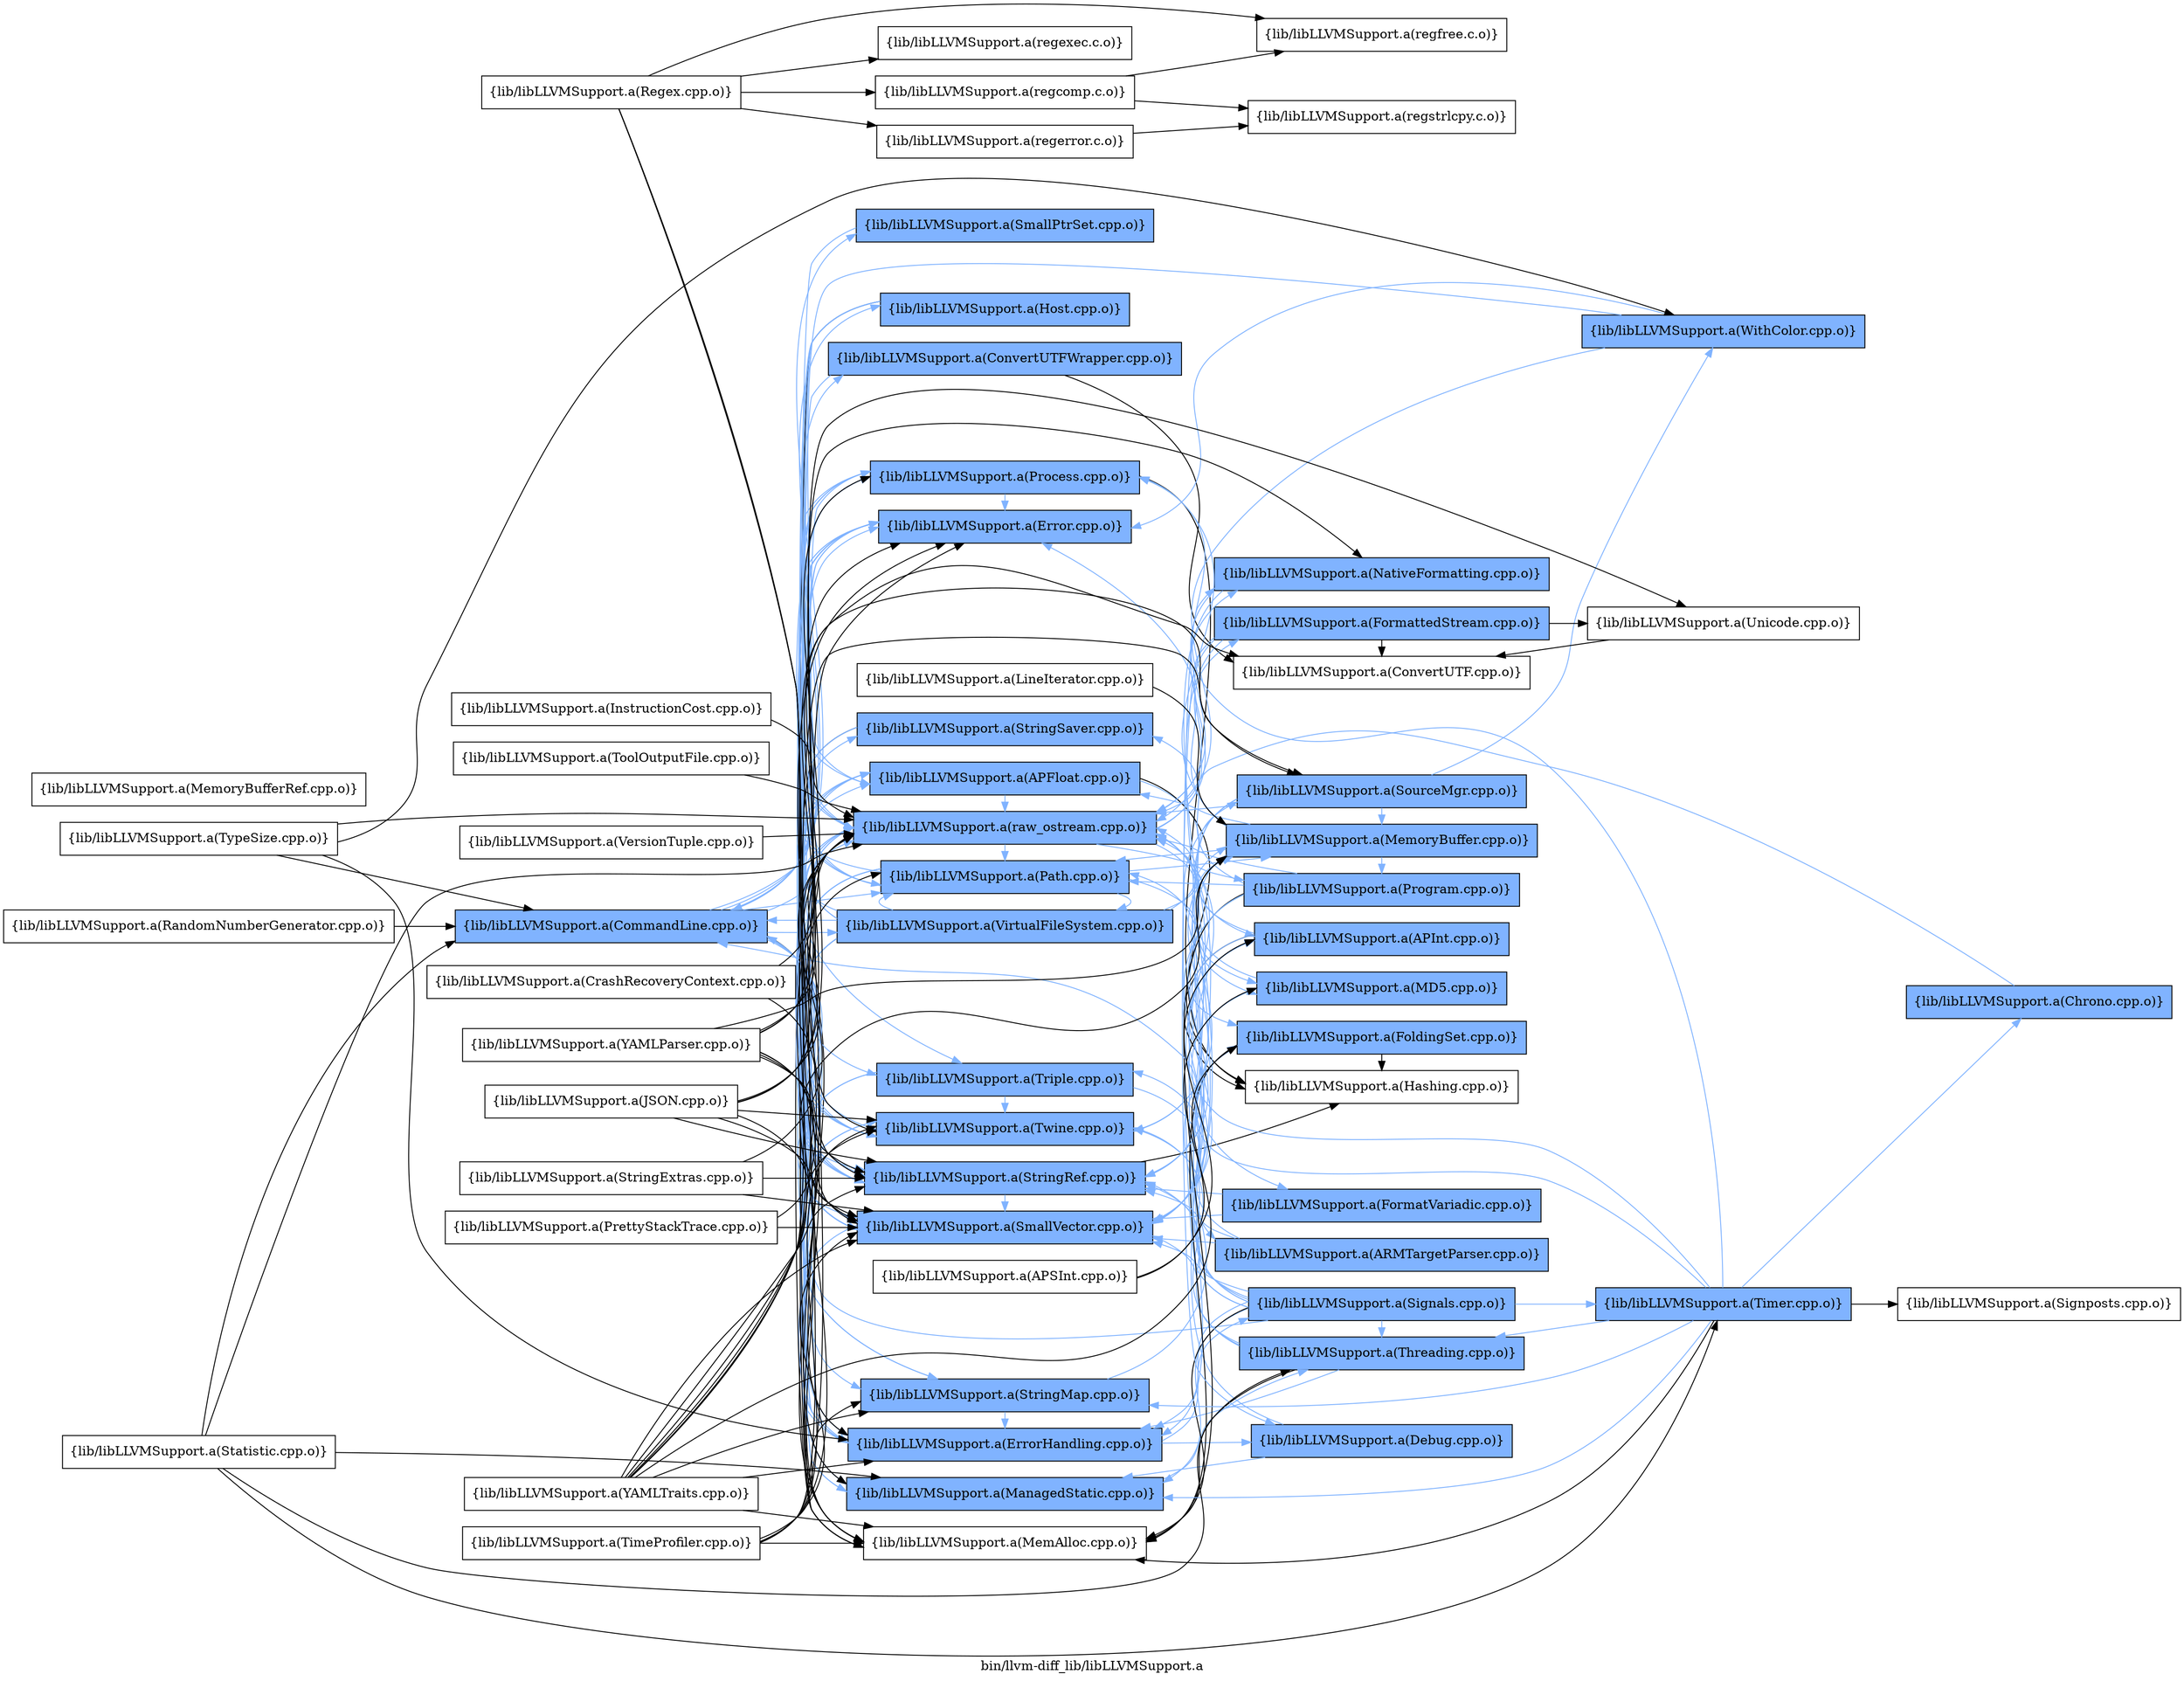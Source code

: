 digraph "bin/llvm-diff_lib/libLLVMSupport.a" {
	label="bin/llvm-diff_lib/libLLVMSupport.a";
	rankdir=LR;
	{ rank=same; Node0x558c8f6071b8;  }
	{ rank=same; Node0x558c8f6084c8; Node0x558c8f607528; Node0x558c8f6068f8; Node0x558c8f604f58; Node0x558c8f607208; Node0x558c8f6092d8; Node0x558c8f6079d8; Node0x558c8f607d48; Node0x558c8f605d18; Node0x558c8f604ff8; Node0x558c8f604e18; Node0x558c8f608478; Node0x558c8f604eb8; Node0x558c8f6062b8; Node0x558c8f609378; Node0x558c8f606858; Node0x558c8f604788; Node0x558c8f605958;  }
	{ rank=same; Node0x558c8f6086f8; Node0x558c8f6081a8; Node0x558c8f6081f8; Node0x558c8f605c28; Node0x558c8f6094b8; Node0x558c8f605778; Node0x558c8f604828; Node0x558c8f6091e8; Node0x558c8f608c98; Node0x558c8f6075c8; Node0x558c8f6068a8; Node0x558c8f606128; Node0x558c8f608518; Node0x558c8f605e08; Node0x558c8f6083d8;  }
	{ rank=same; Node0x558c8f607578; Node0x558c8f6085b8; Node0x558c8f6057c8;  }
	{ rank=same; Node0x558c8f6071b8;  }
	{ rank=same; Node0x558c8f6084c8; Node0x558c8f607528; Node0x558c8f6068f8; Node0x558c8f604f58; Node0x558c8f607208; Node0x558c8f6092d8; Node0x558c8f6079d8; Node0x558c8f607d48; Node0x558c8f605d18; Node0x558c8f604ff8; Node0x558c8f604e18; Node0x558c8f608478; Node0x558c8f604eb8; Node0x558c8f6062b8; Node0x558c8f609378; Node0x558c8f606858; Node0x558c8f604788; Node0x558c8f605958;  }
	{ rank=same; Node0x558c8f6086f8; Node0x558c8f6081a8; Node0x558c8f6081f8; Node0x558c8f605c28; Node0x558c8f6094b8; Node0x558c8f605778; Node0x558c8f604828; Node0x558c8f6091e8; Node0x558c8f608c98; Node0x558c8f6075c8; Node0x558c8f6068a8; Node0x558c8f606128; Node0x558c8f608518; Node0x558c8f605e08; Node0x558c8f6083d8;  }
	{ rank=same; Node0x558c8f607578; Node0x558c8f6085b8; Node0x558c8f6057c8;  }

	Node0x558c8f6071b8 [shape=record,shape=box,group=1,style=filled,fillcolor="0.600000 0.5 1",label="{lib/libLLVMSupport.a(CommandLine.cpp.o)}"];
	Node0x558c8f6071b8 -> Node0x558c8f6084c8[color="0.600000 0.5 1"];
	Node0x558c8f6071b8 -> Node0x558c8f607528[color="0.600000 0.5 1"];
	Node0x558c8f6071b8 -> Node0x558c8f6068f8[color="0.600000 0.5 1"];
	Node0x558c8f6071b8 -> Node0x558c8f604f58[color="0.600000 0.5 1"];
	Node0x558c8f6071b8 -> Node0x558c8f607208[color="0.600000 0.5 1"];
	Node0x558c8f6071b8 -> Node0x558c8f6092d8;
	Node0x558c8f6071b8 -> Node0x558c8f6079d8[color="0.600000 0.5 1"];
	Node0x558c8f6071b8 -> Node0x558c8f607d48[color="0.600000 0.5 1"];
	Node0x558c8f6071b8 -> Node0x558c8f605d18[color="0.600000 0.5 1"];
	Node0x558c8f6071b8 -> Node0x558c8f604ff8[color="0.600000 0.5 1"];
	Node0x558c8f6071b8 -> Node0x558c8f604e18[color="0.600000 0.5 1"];
	Node0x558c8f6071b8 -> Node0x558c8f608478[color="0.600000 0.5 1"];
	Node0x558c8f6071b8 -> Node0x558c8f604eb8[color="0.600000 0.5 1"];
	Node0x558c8f6071b8 -> Node0x558c8f6062b8[color="0.600000 0.5 1"];
	Node0x558c8f6071b8 -> Node0x558c8f609378[color="0.600000 0.5 1"];
	Node0x558c8f6071b8 -> Node0x558c8f606858[color="0.600000 0.5 1"];
	Node0x558c8f6071b8 -> Node0x558c8f604788[color="0.600000 0.5 1"];
	Node0x558c8f6071b8 -> Node0x558c8f605958[color="0.600000 0.5 1"];
	Node0x558c8f6092d8 [shape=record,shape=box,group=0,label="{lib/libLLVMSupport.a(MemAlloc.cpp.o)}"];
	Node0x558c8f6075c8 [shape=record,shape=box,group=1,style=filled,fillcolor="0.600000 0.5 1",label="{lib/libLLVMSupport.a(SourceMgr.cpp.o)}"];
	Node0x558c8f6075c8 -> Node0x558c8f608c98[color="0.600000 0.5 1"];
	Node0x558c8f6075c8 -> Node0x558c8f607d48[color="0.600000 0.5 1"];
	Node0x558c8f6075c8 -> Node0x558c8f604e18[color="0.600000 0.5 1"];
	Node0x558c8f6075c8 -> Node0x558c8f604eb8[color="0.600000 0.5 1"];
	Node0x558c8f6075c8 -> Node0x558c8f6085b8[color="0.600000 0.5 1"];
	Node0x558c8f6075c8 -> Node0x558c8f609378[color="0.600000 0.5 1"];
	Node0x558c8f609378 [shape=record,shape=box,group=1,style=filled,fillcolor="0.600000 0.5 1",label="{lib/libLLVMSupport.a(raw_ostream.cpp.o)}"];
	Node0x558c8f609378 -> Node0x558c8f6068f8[color="0.600000 0.5 1"];
	Node0x558c8f609378 -> Node0x558c8f604f58[color="0.600000 0.5 1"];
	Node0x558c8f609378 -> Node0x558c8f6068a8[color="0.600000 0.5 1"];
	Node0x558c8f609378 -> Node0x558c8f606128[color="0.600000 0.5 1"];
	Node0x558c8f609378 -> Node0x558c8f608518[color="0.600000 0.5 1"];
	Node0x558c8f609378 -> Node0x558c8f605e08[color="0.600000 0.5 1"];
	Node0x558c8f609378 -> Node0x558c8f607d48[color="0.600000 0.5 1"];
	Node0x558c8f609378 -> Node0x558c8f604eb8[color="0.600000 0.5 1"];
	Node0x558c8f609378 -> Node0x558c8f604788[color="0.600000 0.5 1"];
	Node0x558c8f609378 -> Node0x558c8f605958[color="0.600000 0.5 1"];
	Node0x558c8f609378 -> Node0x558c8f6083d8[color="0.600000 0.5 1"];
	Node0x558c8f605c28 [shape=record,shape=box,group=1,style=filled,fillcolor="0.600000 0.5 1",label="{lib/libLLVMSupport.a(Debug.cpp.o)}"];
	Node0x558c8f605c28 -> Node0x558c8f607208[color="0.600000 0.5 1"];
	Node0x558c8f605c28 -> Node0x558c8f609378[color="0.600000 0.5 1"];
	Node0x558c8f607d48 [shape=record,shape=box,group=1,style=filled,fillcolor="0.600000 0.5 1",label="{lib/libLLVMSupport.a(SmallVector.cpp.o)}"];
	Node0x558c8f607d48 -> Node0x558c8f604f58[color="0.600000 0.5 1"];
	Node0x558c8f605d18 [shape=record,shape=box,group=1,style=filled,fillcolor="0.600000 0.5 1",label="{lib/libLLVMSupport.a(StringMap.cpp.o)}"];
	Node0x558c8f605d18 -> Node0x558c8f604f58[color="0.600000 0.5 1"];
	Node0x558c8f605d18 -> Node0x558c8f604828[color="0.600000 0.5 1"];
	Node0x558c8f604eb8 [shape=record,shape=box,group=1,style=filled,fillcolor="0.600000 0.5 1",label="{lib/libLLVMSupport.a(Twine.cpp.o)}"];
	Node0x558c8f604eb8 -> Node0x558c8f607d48[color="0.600000 0.5 1"];
	Node0x558c8f604eb8 -> Node0x558c8f609378[color="0.600000 0.5 1"];
	Node0x558c8f6084c8 [shape=record,shape=box,group=1,style=filled,fillcolor="0.600000 0.5 1",label="{lib/libLLVMSupport.a(APFloat.cpp.o)}"];
	Node0x558c8f6084c8 -> Node0x558c8f6086f8[color="0.600000 0.5 1"];
	Node0x558c8f6084c8 -> Node0x558c8f6068f8[color="0.600000 0.5 1"];
	Node0x558c8f6084c8 -> Node0x558c8f6081a8;
	Node0x558c8f6084c8 -> Node0x558c8f607d48[color="0.600000 0.5 1"];
	Node0x558c8f6084c8 -> Node0x558c8f604e18[color="0.600000 0.5 1"];
	Node0x558c8f6084c8 -> Node0x558c8f609378[color="0.600000 0.5 1"];
	Node0x558c8f6086f8 [shape=record,shape=box,group=1,style=filled,fillcolor="0.600000 0.5 1",label="{lib/libLLVMSupport.a(APInt.cpp.o)}"];
	Node0x558c8f6086f8 -> Node0x558c8f604828[color="0.600000 0.5 1"];
	Node0x558c8f6086f8 -> Node0x558c8f6081a8;
	Node0x558c8f6086f8 -> Node0x558c8f607d48[color="0.600000 0.5 1"];
	Node0x558c8f6086f8 -> Node0x558c8f609378[color="0.600000 0.5 1"];
	Node0x558c8f6068a8 [shape=record,shape=box,group=1,style=filled,fillcolor="0.600000 0.5 1",label="{lib/libLLVMSupport.a(FormattedStream.cpp.o)}"];
	Node0x558c8f6068a8 -> Node0x558c8f6081f8;
	Node0x558c8f6068a8 -> Node0x558c8f605c28[color="0.600000 0.5 1"];
	Node0x558c8f6068a8 -> Node0x558c8f607d48[color="0.600000 0.5 1"];
	Node0x558c8f6068a8 -> Node0x558c8f6057c8;
	Node0x558c8f6068a8 -> Node0x558c8f609378[color="0.600000 0.5 1"];
	Node0x558c8f608518 [shape=record,shape=box,group=1,style=filled,fillcolor="0.600000 0.5 1",label="{lib/libLLVMSupport.a(MD5.cpp.o)}"];
	Node0x558c8f608518 -> Node0x558c8f607d48[color="0.600000 0.5 1"];
	Node0x558c8f608518 -> Node0x558c8f609378[color="0.600000 0.5 1"];
	Node0x558c8f606088 [shape=record,shape=box,group=0,label="{lib/libLLVMSupport.a(StringExtras.cpp.o)}"];
	Node0x558c8f606088 -> Node0x558c8f607d48;
	Node0x558c8f606088 -> Node0x558c8f604e18;
	Node0x558c8f606088 -> Node0x558c8f609378;
	Node0x558c8f604e18 [shape=record,shape=box,group=1,style=filled,fillcolor="0.600000 0.5 1",label="{lib/libLLVMSupport.a(StringRef.cpp.o)}"];
	Node0x558c8f604e18 -> Node0x558c8f6084c8[color="0.600000 0.5 1"];
	Node0x558c8f604e18 -> Node0x558c8f6086f8[color="0.600000 0.5 1"];
	Node0x558c8f604e18 -> Node0x558c8f6068f8[color="0.600000 0.5 1"];
	Node0x558c8f604e18 -> Node0x558c8f6081a8;
	Node0x558c8f604e18 -> Node0x558c8f607d48[color="0.600000 0.5 1"];
	Node0x558c8f604828 [shape=record,shape=box,group=1,style=filled,fillcolor="0.600000 0.5 1",label="{lib/libLLVMSupport.a(FoldingSet.cpp.o)}"];
	Node0x558c8f604828 -> Node0x558c8f604f58[color="0.600000 0.5 1"];
	Node0x558c8f604828 -> Node0x558c8f6081a8;
	Node0x558c8f604828 -> Node0x558c8f6092d8;
	Node0x558c8f604828 -> Node0x558c8f607d48[color="0.600000 0.5 1"];
	Node0x558c8f6079d8 [shape=record,shape=box,group=1,style=filled,fillcolor="0.600000 0.5 1",label="{lib/libLLVMSupport.a(SmallPtrSet.cpp.o)}"];
	Node0x558c8f6079d8 -> Node0x558c8f604f58[color="0.600000 0.5 1"];
	Node0x558c8f6081a8 [shape=record,shape=box,group=0,label="{lib/libLLVMSupport.a(Hashing.cpp.o)}"];
	Node0x558c8f604968 [shape=record,shape=box,group=0,label="{lib/libLLVMSupport.a(TypeSize.cpp.o)}"];
	Node0x558c8f604968 -> Node0x558c8f6071b8;
	Node0x558c8f604968 -> Node0x558c8f604f58;
	Node0x558c8f604968 -> Node0x558c8f6085b8;
	Node0x558c8f604968 -> Node0x558c8f609378;
	Node0x558c8f6068f8 [shape=record,shape=box,group=1,style=filled,fillcolor="0.600000 0.5 1",label="{lib/libLLVMSupport.a(Error.cpp.o)}"];
	Node0x558c8f6068f8 -> Node0x558c8f6084c8[color="0.600000 0.5 1"];
	Node0x558c8f6068f8 -> Node0x558c8f604f58[color="0.600000 0.5 1"];
	Node0x558c8f6068f8 -> Node0x558c8f607208[color="0.600000 0.5 1"];
	Node0x558c8f6068f8 -> Node0x558c8f607d48[color="0.600000 0.5 1"];
	Node0x558c8f6068f8 -> Node0x558c8f604eb8[color="0.600000 0.5 1"];
	Node0x558c8f6068f8 -> Node0x558c8f609378[color="0.600000 0.5 1"];
	Node0x558c8f604f58 [shape=record,shape=box,group=1,style=filled,fillcolor="0.600000 0.5 1",label="{lib/libLLVMSupport.a(ErrorHandling.cpp.o)}"];
	Node0x558c8f604f58 -> Node0x558c8f605c28[color="0.600000 0.5 1"];
	Node0x558c8f604f58 -> Node0x558c8f604eb8[color="0.600000 0.5 1"];
	Node0x558c8f604f58 -> Node0x558c8f609378[color="0.600000 0.5 1"];
	Node0x558c8f604f58 -> Node0x558c8f6094b8[color="0.600000 0.5 1"];
	Node0x558c8f604ff8 [shape=record,shape=box,group=1,style=filled,fillcolor="0.600000 0.5 1",label="{lib/libLLVMSupport.a(StringSaver.cpp.o)}"];
	Node0x558c8f604ff8 -> Node0x558c8f6092d8;
	Node0x558c8f604ff8 -> Node0x558c8f607d48[color="0.600000 0.5 1"];
	Node0x558c8f604ff8 -> Node0x558c8f604e18[color="0.600000 0.5 1"];
	Node0x558c8f608478 [shape=record,shape=box,group=1,style=filled,fillcolor="0.600000 0.5 1",label="{lib/libLLVMSupport.a(Triple.cpp.o)}"];
	Node0x558c8f608478 -> Node0x558c8f607d48[color="0.600000 0.5 1"];
	Node0x558c8f608478 -> Node0x558c8f604e18[color="0.600000 0.5 1"];
	Node0x558c8f608478 -> Node0x558c8f6091e8[color="0.600000 0.5 1"];
	Node0x558c8f608478 -> Node0x558c8f604eb8[color="0.600000 0.5 1"];
	Node0x558c8f608ab8 [shape=record,shape=box,group=0,label="{lib/libLLVMSupport.a(Regex.cpp.o)}"];
	Node0x558c8f608ab8 -> Node0x558c8f607d48;
	Node0x558c8f608ab8 -> Node0x558c8f604e18;
	Node0x558c8f608ab8 -> Node0x558c8f604eb8;
	Node0x558c8f608ab8 -> Node0x558c8f606e98;
	Node0x558c8f608ab8 -> Node0x558c8f607ca8;
	Node0x558c8f608ab8 -> Node0x558c8f607e88;
	Node0x558c8f608ab8 -> Node0x558c8f605a48;
	Node0x558c8f604788 [shape=record,shape=box,group=1,style=filled,fillcolor="0.600000 0.5 1",label="{lib/libLLVMSupport.a(Path.cpp.o)}"];
	Node0x558c8f604788 -> Node0x558c8f6084c8[color="0.600000 0.5 1"];
	Node0x558c8f604788 -> Node0x558c8f6068f8[color="0.600000 0.5 1"];
	Node0x558c8f604788 -> Node0x558c8f608c98[color="0.600000 0.5 1"];
	Node0x558c8f604788 -> Node0x558c8f608518[color="0.600000 0.5 1"];
	Node0x558c8f604788 -> Node0x558c8f607d48[color="0.600000 0.5 1"];
	Node0x558c8f604788 -> Node0x558c8f604e18[color="0.600000 0.5 1"];
	Node0x558c8f604788 -> Node0x558c8f604eb8[color="0.600000 0.5 1"];
	Node0x558c8f604788 -> Node0x558c8f6062b8[color="0.600000 0.5 1"];
	Node0x558c8f604788 -> Node0x558c8f605958[color="0.600000 0.5 1"];
	Node0x558c8f607208 [shape=record,shape=box,group=1,style=filled,fillcolor="0.600000 0.5 1",label="{lib/libLLVMSupport.a(ManagedStatic.cpp.o)}"];
	Node0x558c8f607208 -> Node0x558c8f605778[color="0.600000 0.5 1"];
	Node0x558c8f608c98 [shape=record,shape=box,group=1,style=filled,fillcolor="0.600000 0.5 1",label="{lib/libLLVMSupport.a(MemoryBuffer.cpp.o)}"];
	Node0x558c8f608c98 -> Node0x558c8f6084c8[color="0.600000 0.5 1"];
	Node0x558c8f608c98 -> Node0x558c8f6068f8[color="0.600000 0.5 1"];
	Node0x558c8f608c98 -> Node0x558c8f607d48[color="0.600000 0.5 1"];
	Node0x558c8f608c98 -> Node0x558c8f604eb8[color="0.600000 0.5 1"];
	Node0x558c8f608c98 -> Node0x558c8f604788[color="0.600000 0.5 1"];
	Node0x558c8f608c98 -> Node0x558c8f605958[color="0.600000 0.5 1"];
	Node0x558c8f608c98 -> Node0x558c8f6083d8[color="0.600000 0.5 1"];
	Node0x558c8f607578 [shape=record,shape=box,group=1,style=filled,fillcolor="0.600000 0.5 1",label="{lib/libLLVMSupport.a(Timer.cpp.o)}"];
	Node0x558c8f607578 -> Node0x558c8f608dd8[color="0.600000 0.5 1"];
	Node0x558c8f607578 -> Node0x558c8f6071b8[color="0.600000 0.5 1"];
	Node0x558c8f607578 -> Node0x558c8f607208[color="0.600000 0.5 1"];
	Node0x558c8f607578 -> Node0x558c8f6092d8;
	Node0x558c8f607578 -> Node0x558c8f605d18[color="0.600000 0.5 1"];
	Node0x558c8f607578 -> Node0x558c8f608108;
	Node0x558c8f607578 -> Node0x558c8f609378[color="0.600000 0.5 1"];
	Node0x558c8f607578 -> Node0x558c8f605958[color="0.600000 0.5 1"];
	Node0x558c8f607578 -> Node0x558c8f605778[color="0.600000 0.5 1"];
	Node0x558c8f605e08 [shape=record,shape=box,group=1,style=filled,fillcolor="0.600000 0.5 1",label="{lib/libLLVMSupport.a(NativeFormatting.cpp.o)}"];
	Node0x558c8f605e08 -> Node0x558c8f607d48[color="0.600000 0.5 1"];
	Node0x558c8f605e08 -> Node0x558c8f609378[color="0.600000 0.5 1"];
	Node0x558c8f605778 [shape=record,shape=box,group=1,style=filled,fillcolor="0.600000 0.5 1",label="{lib/libLLVMSupport.a(Threading.cpp.o)}"];
	Node0x558c8f605778 -> Node0x558c8f604f58[color="0.600000 0.5 1"];
	Node0x558c8f605778 -> Node0x558c8f6092d8;
	Node0x558c8f605778 -> Node0x558c8f607d48[color="0.600000 0.5 1"];
	Node0x558c8f605778 -> Node0x558c8f604e18[color="0.600000 0.5 1"];
	Node0x558c8f605778 -> Node0x558c8f604eb8[color="0.600000 0.5 1"];
	Node0x558c8f608dd8 [shape=record,shape=box,group=1,style=filled,fillcolor="0.600000 0.5 1",label="{lib/libLLVMSupport.a(Chrono.cpp.o)}"];
	Node0x558c8f608dd8 -> Node0x558c8f609378[color="0.600000 0.5 1"];
	Node0x558c8f607528 [shape=record,shape=box,group=1,style=filled,fillcolor="0.600000 0.5 1",label="{lib/libLLVMSupport.a(ConvertUTFWrapper.cpp.o)}"];
	Node0x558c8f607528 -> Node0x558c8f6081f8;
	Node0x558c8f607528 -> Node0x558c8f607d48[color="0.600000 0.5 1"];
	Node0x558c8f6062b8 [shape=record,shape=box,group=1,style=filled,fillcolor="0.600000 0.5 1",label="{lib/libLLVMSupport.a(VirtualFileSystem.cpp.o)}"];
	Node0x558c8f6062b8 -> Node0x558c8f6084c8[color="0.600000 0.5 1"];
	Node0x558c8f6062b8 -> Node0x558c8f6071b8[color="0.600000 0.5 1"];
	Node0x558c8f6062b8 -> Node0x558c8f6068f8[color="0.600000 0.5 1"];
	Node0x558c8f6062b8 -> Node0x558c8f6092d8;
	Node0x558c8f6062b8 -> Node0x558c8f608c98[color="0.600000 0.5 1"];
	Node0x558c8f6062b8 -> Node0x558c8f607d48[color="0.600000 0.5 1"];
	Node0x558c8f6062b8 -> Node0x558c8f6075c8[color="0.600000 0.5 1"];
	Node0x558c8f6062b8 -> Node0x558c8f605d18[color="0.600000 0.5 1"];
	Node0x558c8f6062b8 -> Node0x558c8f604e18[color="0.600000 0.5 1"];
	Node0x558c8f6062b8 -> Node0x558c8f604eb8[color="0.600000 0.5 1"];
	Node0x558c8f6062b8 -> Node0x558c8f609378[color="0.600000 0.5 1"];
	Node0x558c8f6062b8 -> Node0x558c8f604788[color="0.600000 0.5 1"];
	Node0x558c8f606858 [shape=record,shape=box,group=1,style=filled,fillcolor="0.600000 0.5 1",label="{lib/libLLVMSupport.a(Host.cpp.o)}"];
	Node0x558c8f606858 -> Node0x558c8f6092d8;
	Node0x558c8f606858 -> Node0x558c8f605d18[color="0.600000 0.5 1"];
	Node0x558c8f606858 -> Node0x558c8f604e18[color="0.600000 0.5 1"];
	Node0x558c8f606858 -> Node0x558c8f608478[color="0.600000 0.5 1"];
	Node0x558c8f606858 -> Node0x558c8f609378[color="0.600000 0.5 1"];
	Node0x558c8f605958 [shape=record,shape=box,group=1,style=filled,fillcolor="0.600000 0.5 1",label="{lib/libLLVMSupport.a(Process.cpp.o)}"];
	Node0x558c8f605958 -> Node0x558c8f6068f8[color="0.600000 0.5 1"];
	Node0x558c8f605958 -> Node0x558c8f6081a8;
	Node0x558c8f605958 -> Node0x558c8f607208[color="0.600000 0.5 1"];
	Node0x558c8f605958 -> Node0x558c8f607d48[color="0.600000 0.5 1"];
	Node0x558c8f605958 -> Node0x558c8f604788[color="0.600000 0.5 1"];
	Node0x558c8f6081f8 [shape=record,shape=box,group=0,label="{lib/libLLVMSupport.a(ConvertUTF.cpp.o)}"];
	Node0x558c8f6094b8 [shape=record,shape=box,group=1,style=filled,fillcolor="0.600000 0.5 1",label="{lib/libLLVMSupport.a(Signals.cpp.o)}"];
	Node0x558c8f6094b8 -> Node0x558c8f6071b8[color="0.600000 0.5 1"];
	Node0x558c8f6094b8 -> Node0x558c8f604f58[color="0.600000 0.5 1"];
	Node0x558c8f6094b8 -> Node0x558c8f607208[color="0.600000 0.5 1"];
	Node0x558c8f6094b8 -> Node0x558c8f6092d8;
	Node0x558c8f6094b8 -> Node0x558c8f608c98[color="0.600000 0.5 1"];
	Node0x558c8f6094b8 -> Node0x558c8f605e08[color="0.600000 0.5 1"];
	Node0x558c8f6094b8 -> Node0x558c8f607d48[color="0.600000 0.5 1"];
	Node0x558c8f6094b8 -> Node0x558c8f604e18[color="0.600000 0.5 1"];
	Node0x558c8f6094b8 -> Node0x558c8f607578[color="0.600000 0.5 1"];
	Node0x558c8f6094b8 -> Node0x558c8f604eb8[color="0.600000 0.5 1"];
	Node0x558c8f6094b8 -> Node0x558c8f609378[color="0.600000 0.5 1"];
	Node0x558c8f6094b8 -> Node0x558c8f604788[color="0.600000 0.5 1"];
	Node0x558c8f6094b8 -> Node0x558c8f605778[color="0.600000 0.5 1"];
	Node0x558c8f6057c8 [shape=record,shape=box,group=0,label="{lib/libLLVMSupport.a(Unicode.cpp.o)}"];
	Node0x558c8f6057c8 -> Node0x558c8f6081f8;
	Node0x558c8f606128 [shape=record,shape=box,group=1,style=filled,fillcolor="0.600000 0.5 1",label="{lib/libLLVMSupport.a(FormatVariadic.cpp.o)}"];
	Node0x558c8f606128 -> Node0x558c8f607d48[color="0.600000 0.5 1"];
	Node0x558c8f606128 -> Node0x558c8f604e18[color="0.600000 0.5 1"];
	Node0x558c8f607a28 [shape=record,shape=box,group=0,label="{lib/libLLVMSupport.a(InstructionCost.cpp.o)}"];
	Node0x558c8f607a28 -> Node0x558c8f609378;
	Node0x558c8f6083d8 [shape=record,shape=box,group=1,style=filled,fillcolor="0.600000 0.5 1",label="{lib/libLLVMSupport.a(Program.cpp.o)}"];
	Node0x558c8f6083d8 -> Node0x558c8f6092d8;
	Node0x558c8f6083d8 -> Node0x558c8f607d48[color="0.600000 0.5 1"];
	Node0x558c8f6083d8 -> Node0x558c8f604ff8[color="0.600000 0.5 1"];
	Node0x558c8f6083d8 -> Node0x558c8f604e18[color="0.600000 0.5 1"];
	Node0x558c8f6083d8 -> Node0x558c8f609378[color="0.600000 0.5 1"];
	Node0x558c8f6083d8 -> Node0x558c8f604788[color="0.600000 0.5 1"];
	Node0x558c8f6090a8 [shape=record,shape=box,group=0,label="{lib/libLLVMSupport.a(PrettyStackTrace.cpp.o)}"];
	Node0x558c8f6090a8 -> Node0x558c8f607d48;
	Node0x558c8f6090a8 -> Node0x558c8f609378;
	Node0x558c8f609328 [shape=record,shape=box,group=0,label="{lib/libLLVMSupport.a(RandomNumberGenerator.cpp.o)}"];
	Node0x558c8f609328 -> Node0x558c8f6071b8;
	Node0x558c8f606e98 [shape=record,shape=box,group=0,label="{lib/libLLVMSupport.a(regcomp.c.o)}"];
	Node0x558c8f606e98 -> Node0x558c8f605a48;
	Node0x558c8f606e98 -> Node0x558c8f606c18;
	Node0x558c8f607ca8 [shape=record,shape=box,group=0,label="{lib/libLLVMSupport.a(regerror.c.o)}"];
	Node0x558c8f607ca8 -> Node0x558c8f606c18;
	Node0x558c8f607e88 [shape=record,shape=box,group=0,label="{lib/libLLVMSupport.a(regexec.c.o)}"];
	Node0x558c8f605a48 [shape=record,shape=box,group=0,label="{lib/libLLVMSupport.a(regfree.c.o)}"];
	Node0x558c8f6085b8 [shape=record,shape=box,group=1,style=filled,fillcolor="0.600000 0.5 1",label="{lib/libLLVMSupport.a(WithColor.cpp.o)}"];
	Node0x558c8f6085b8 -> Node0x558c8f6071b8[color="0.600000 0.5 1"];
	Node0x558c8f6085b8 -> Node0x558c8f6068f8[color="0.600000 0.5 1"];
	Node0x558c8f6085b8 -> Node0x558c8f609378[color="0.600000 0.5 1"];
	Node0x558c8f606d08 [shape=record,shape=box,group=0,label="{lib/libLLVMSupport.a(Statistic.cpp.o)}"];
	Node0x558c8f606d08 -> Node0x558c8f6071b8;
	Node0x558c8f606d08 -> Node0x558c8f607208;
	Node0x558c8f606d08 -> Node0x558c8f607578;
	Node0x558c8f606d08 -> Node0x558c8f609378;
	Node0x558c8f606d08 -> Node0x558c8f605778;
	Node0x558c8f605db8 [shape=record,shape=box,group=0,label="{lib/libLLVMSupport.a(TimeProfiler.cpp.o)}"];
	Node0x558c8f605db8 -> Node0x558c8f6068f8;
	Node0x558c8f605db8 -> Node0x558c8f6092d8;
	Node0x558c8f605db8 -> Node0x558c8f607d48;
	Node0x558c8f605db8 -> Node0x558c8f605d18;
	Node0x558c8f605db8 -> Node0x558c8f604eb8;
	Node0x558c8f605db8 -> Node0x558c8f609378;
	Node0x558c8f605db8 -> Node0x558c8f604788;
	Node0x558c8f606498 [shape=record,shape=box,group=0,label="{lib/libLLVMSupport.a(JSON.cpp.o)}"];
	Node0x558c8f606498 -> Node0x558c8f6081f8;
	Node0x558c8f606498 -> Node0x558c8f6068f8;
	Node0x558c8f606498 -> Node0x558c8f6092d8;
	Node0x558c8f606498 -> Node0x558c8f605e08;
	Node0x558c8f606498 -> Node0x558c8f607d48;
	Node0x558c8f606498 -> Node0x558c8f604e18;
	Node0x558c8f606498 -> Node0x558c8f604eb8;
	Node0x558c8f606498 -> Node0x558c8f609378;
	Node0x558c8f608108 [shape=record,shape=box,group=0,label="{lib/libLLVMSupport.a(Signposts.cpp.o)}"];
	Node0x558c8f607898 [shape=record,shape=box,group=0,label="{lib/libLLVMSupport.a(ToolOutputFile.cpp.o)}"];
	Node0x558c8f607898 -> Node0x558c8f609378;
	Node0x558c8f6091e8 [shape=record,shape=box,group=1,style=filled,fillcolor="0.600000 0.5 1",label="{lib/libLLVMSupport.a(ARMTargetParser.cpp.o)}"];
	Node0x558c8f6091e8 -> Node0x558c8f607d48[color="0.600000 0.5 1"];
	Node0x558c8f6091e8 -> Node0x558c8f604e18[color="0.600000 0.5 1"];
	Node0x558c8f6091e8 -> Node0x558c8f608478[color="0.600000 0.5 1"];
	Node0x558c8f608798 [shape=record,shape=box,group=0,label="{lib/libLLVMSupport.a(YAMLParser.cpp.o)}"];
	Node0x558c8f608798 -> Node0x558c8f604f58;
	Node0x558c8f608798 -> Node0x558c8f6092d8;
	Node0x558c8f608798 -> Node0x558c8f608c98;
	Node0x558c8f608798 -> Node0x558c8f607d48;
	Node0x558c8f608798 -> Node0x558c8f6075c8;
	Node0x558c8f608798 -> Node0x558c8f604e18;
	Node0x558c8f608798 -> Node0x558c8f6057c8;
	Node0x558c8f608798 -> Node0x558c8f609378;
	Node0x558c8f606c18 [shape=record,shape=box,group=0,label="{lib/libLLVMSupport.a(regstrlcpy.c.o)}"];
	Node0x558c8f6080b8 [shape=record,shape=box,group=0,label="{lib/libLLVMSupport.a(CrashRecoveryContext.cpp.o)}"];
	Node0x558c8f6080b8 -> Node0x558c8f607208;
	Node0x558c8f6080b8 -> Node0x558c8f605958;
	Node0x558c8f607438 [shape=record,shape=box,group=0,label="{lib/libLLVMSupport.a(APSInt.cpp.o)}"];
	Node0x558c8f607438 -> Node0x558c8f6086f8;
	Node0x558c8f607438 -> Node0x558c8f604828;
	Node0x558c8f606fd8 [shape=record,shape=box,group=0,label="{lib/libLLVMSupport.a(MemoryBufferRef.cpp.o)}"];
	Node0x558c8f607cf8 [shape=record,shape=box,group=0,label="{lib/libLLVMSupport.a(YAMLTraits.cpp.o)}"];
	Node0x558c8f607cf8 -> Node0x558c8f6068f8;
	Node0x558c8f607cf8 -> Node0x558c8f604f58;
	Node0x558c8f607cf8 -> Node0x558c8f6092d8;
	Node0x558c8f607cf8 -> Node0x558c8f608c98;
	Node0x558c8f607cf8 -> Node0x558c8f608518;
	Node0x558c8f607cf8 -> Node0x558c8f607d48;
	Node0x558c8f607cf8 -> Node0x558c8f6075c8;
	Node0x558c8f607cf8 -> Node0x558c8f605d18;
	Node0x558c8f607cf8 -> Node0x558c8f604e18;
	Node0x558c8f607cf8 -> Node0x558c8f604eb8;
	Node0x558c8f607cf8 -> Node0x558c8f609378;
	Node0x558c8f605f48 [shape=record,shape=box,group=0,label="{lib/libLLVMSupport.a(LineIterator.cpp.o)}"];
	Node0x558c8f605f48 -> Node0x558c8f608c98;
	Node0x558c8f605c78 [shape=record,shape=box,group=0,label="{lib/libLLVMSupport.a(VersionTuple.cpp.o)}"];
	Node0x558c8f605c78 -> Node0x558c8f609378;
}
